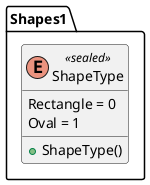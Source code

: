 @startuml ShapeType
enum Shapes1.ShapeType <<sealed>>  {
    Rectangle = 0
    Oval = 1
    + ShapeType()
}
@enduml